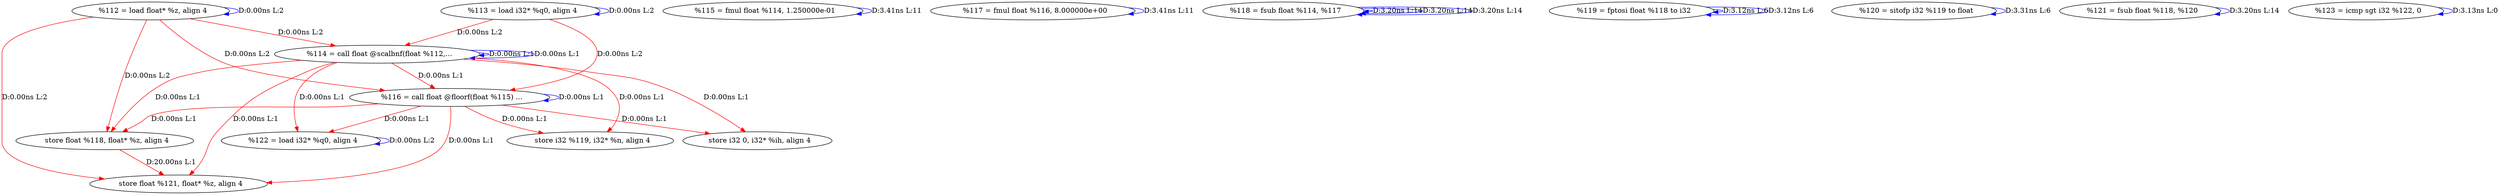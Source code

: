 digraph {
Node0x2d0dd30[label="  %112 = load float* %z, align 4"];
Node0x2d0dd30 -> Node0x2d0dd30[label="D:0.00ns L:2",color=blue];
Node0x2d0def0[label="  %114 = call float @scalbnf(float %112,..."];
Node0x2d0dd30 -> Node0x2d0def0[label="D:0.00ns L:2",color=red];
Node0x2d0e0b0[label="  %116 = call float @floorf(float %115) ..."];
Node0x2d0dd30 -> Node0x2d0e0b0[label="D:0.00ns L:2",color=red];
Node0x2d0e350[label="  store float %118, float* %z, align 4"];
Node0x2d0dd30 -> Node0x2d0e350[label="D:0.00ns L:2",color=red];
Node0x2d0e7b0[label="  store float %121, float* %z, align 4"];
Node0x2d0dd30 -> Node0x2d0e7b0[label="D:0.00ns L:2",color=red];
Node0x2d0de10[label="  %113 = load i32* %q0, align 4"];
Node0x2d0de10 -> Node0x2d0de10[label="D:0.00ns L:2",color=blue];
Node0x2d0de10 -> Node0x2d0def0[label="D:0.00ns L:2",color=red];
Node0x2d0de10 -> Node0x2d0e0b0[label="D:0.00ns L:2",color=red];
Node0x2d0def0 -> Node0x2d0def0[label="D:0.00ns L:1",color=blue];
Node0x2d0def0 -> Node0x2d0def0[label="D:0.00ns L:1",color=blue];
Node0x2d0def0 -> Node0x2d0e0b0[label="D:0.00ns L:1",color=red];
Node0x2d0def0 -> Node0x2d0e350[label="D:0.00ns L:1",color=red];
Node0x2d0e510[label="  store i32 %119, i32* %n, align 4"];
Node0x2d0def0 -> Node0x2d0e510[label="D:0.00ns L:1",color=red];
Node0x2d0def0 -> Node0x2d0e7b0[label="D:0.00ns L:1",color=red];
Node0x2d0e890[label="  store i32 0, i32* %ih, align 4"];
Node0x2d0def0 -> Node0x2d0e890[label="D:0.00ns L:1",color=red];
Node0x2d0e970[label="  %122 = load i32* %q0, align 4"];
Node0x2d0def0 -> Node0x2d0e970[label="D:0.00ns L:1",color=red];
Node0x2d0dfd0[label="  %115 = fmul float %114, 1.250000e-01"];
Node0x2d0dfd0 -> Node0x2d0dfd0[label="D:3.41ns L:11",color=blue];
Node0x2d0e0b0 -> Node0x2d0e0b0[label="D:0.00ns L:1",color=blue];
Node0x2d0e0b0 -> Node0x2d0e350[label="D:0.00ns L:1",color=red];
Node0x2d0e0b0 -> Node0x2d0e510[label="D:0.00ns L:1",color=red];
Node0x2d0e0b0 -> Node0x2d0e7b0[label="D:0.00ns L:1",color=red];
Node0x2d0e0b0 -> Node0x2d0e890[label="D:0.00ns L:1",color=red];
Node0x2d0e0b0 -> Node0x2d0e970[label="D:0.00ns L:1",color=red];
Node0x2d0e190[label="  %117 = fmul float %116, 8.000000e+00"];
Node0x2d0e190 -> Node0x2d0e190[label="D:3.41ns L:11",color=blue];
Node0x2d0e270[label="  %118 = fsub float %114, %117"];
Node0x2d0e270 -> Node0x2d0e270[label="D:3.20ns L:14",color=blue];
Node0x2d0e270 -> Node0x2d0e270[label="D:3.20ns L:14",color=blue];
Node0x2d0e270 -> Node0x2d0e270[label="D:3.20ns L:14",color=blue];
Node0x2d0e350 -> Node0x2d0e7b0[label="D:20.00ns L:1",color=red];
Node0x2d0e430[label="  %119 = fptosi float %118 to i32"];
Node0x2d0e430 -> Node0x2d0e430[label="D:3.12ns L:6",color=blue];
Node0x2d0e430 -> Node0x2d0e430[label="D:3.12ns L:6",color=blue];
Node0x2d0e5f0[label="  %120 = sitofp i32 %119 to float"];
Node0x2d0e5f0 -> Node0x2d0e5f0[label="D:3.31ns L:6",color=blue];
Node0x2d0e6d0[label="  %121 = fsub float %118, %120"];
Node0x2d0e6d0 -> Node0x2d0e6d0[label="D:3.20ns L:14",color=blue];
Node0x2d0e970 -> Node0x2d0e970[label="D:0.00ns L:2",color=blue];
Node0x2d0ea50[label="  %123 = icmp sgt i32 %122, 0"];
Node0x2d0ea50 -> Node0x2d0ea50[label="D:3.13ns L:0",color=blue];
}
